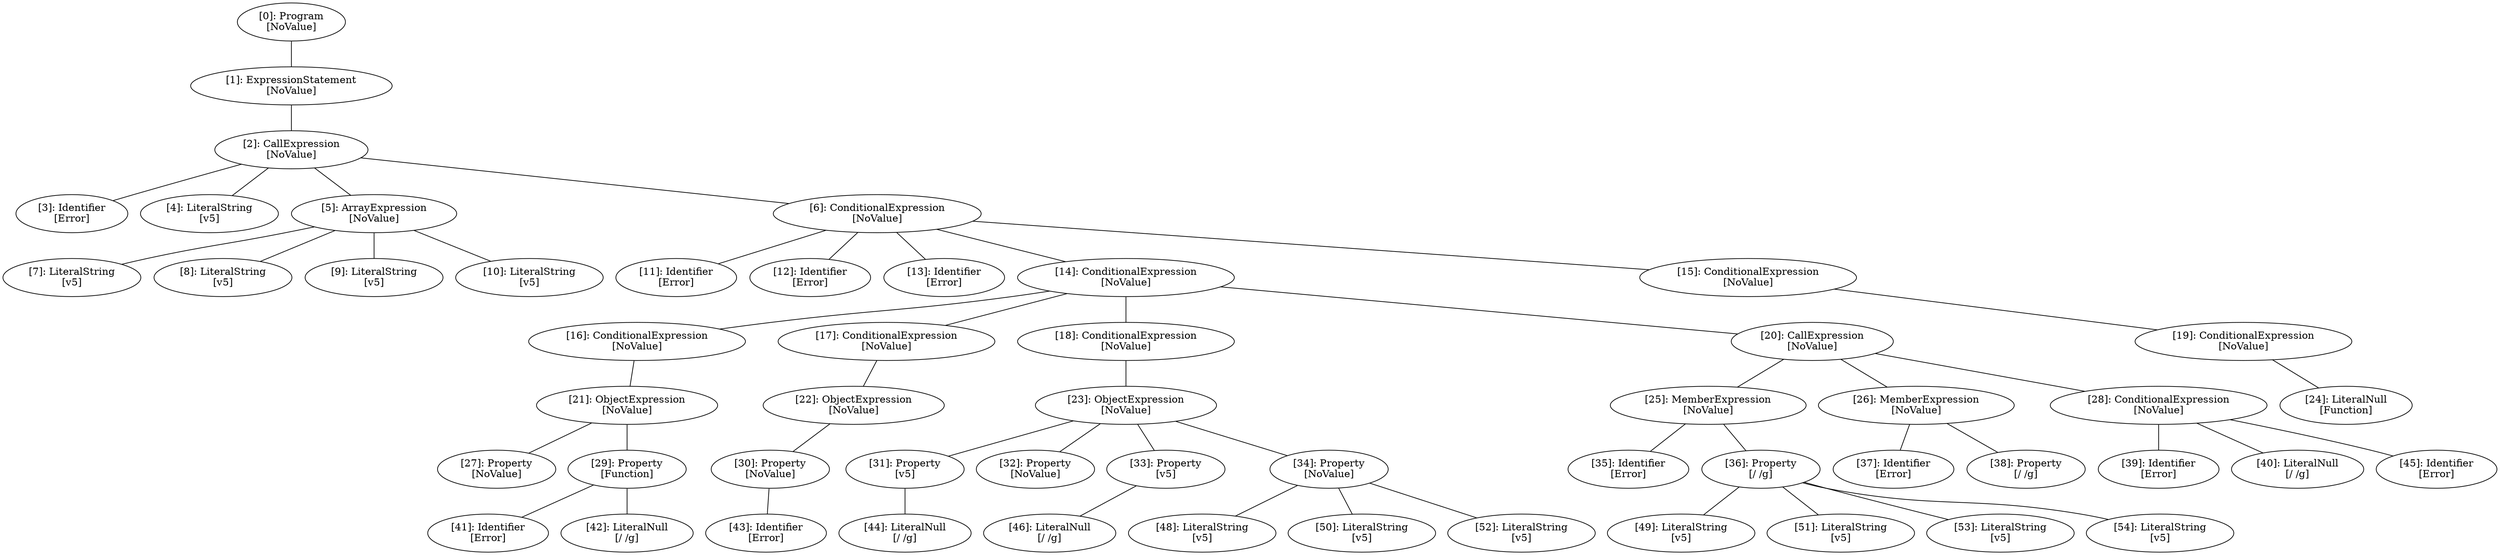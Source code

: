 // Result
graph {
	0 [label="[0]: Program
[NoValue]"]
	1 [label="[1]: ExpressionStatement
[NoValue]"]
	2 [label="[2]: CallExpression
[NoValue]"]
	3 [label="[3]: Identifier
[Error]"]
	4 [label="[4]: LiteralString
[v5]"]
	5 [label="[5]: ArrayExpression
[NoValue]"]
	6 [label="[6]: ConditionalExpression
[NoValue]"]
	7 [label="[7]: LiteralString
[v5]"]
	8 [label="[8]: LiteralString
[v5]"]
	9 [label="[9]: LiteralString
[v5]"]
	10 [label="[10]: LiteralString
[v5]"]
	11 [label="[11]: Identifier
[Error]"]
	12 [label="[12]: Identifier
[Error]"]
	13 [label="[13]: Identifier
[Error]"]
	14 [label="[14]: ConditionalExpression
[NoValue]"]
	15 [label="[15]: ConditionalExpression
[NoValue]"]
	16 [label="[16]: ConditionalExpression
[NoValue]"]
	17 [label="[17]: ConditionalExpression
[NoValue]"]
	18 [label="[18]: ConditionalExpression
[NoValue]"]
	19 [label="[19]: ConditionalExpression
[NoValue]"]
	20 [label="[20]: CallExpression
[NoValue]"]
	21 [label="[21]: ObjectExpression
[NoValue]"]
	22 [label="[22]: ObjectExpression
[NoValue]"]
	23 [label="[23]: ObjectExpression
[NoValue]"]
	24 [label="[24]: LiteralNull
[Function]"]
	25 [label="[25]: MemberExpression
[NoValue]"]
	26 [label="[26]: MemberExpression
[NoValue]"]
	27 [label="[27]: Property
[NoValue]"]
	28 [label="[28]: ConditionalExpression
[NoValue]"]
	29 [label="[29]: Property
[Function]"]
	30 [label="[30]: Property
[NoValue]"]
	31 [label="[31]: Property
[v5]"]
	32 [label="[32]: Property
[NoValue]"]
	33 [label="[33]: Property
[v5]"]
	34 [label="[34]: Property
[NoValue]"]
	35 [label="[35]: Identifier
[Error]"]
	36 [label="[36]: Property
[/ /g]"]
	37 [label="[37]: Identifier
[Error]"]
	38 [label="[38]: Property
[/ /g]"]
	39 [label="[39]: Identifier
[Error]"]
	40 [label="[40]: LiteralNull
[/ /g]"]
	41 [label="[41]: Identifier
[Error]"]
	42 [label="[42]: LiteralNull
[/ /g]"]
	43 [label="[43]: Identifier
[Error]"]
	44 [label="[44]: LiteralNull
[/ /g]"]
	45 [label="[45]: Identifier
[Error]"]
	46 [label="[46]: LiteralNull
[/ /g]"]
	48 [label="[48]: LiteralString
[v5]"]
	49 [label="[49]: LiteralString
[v5]"]
	50 [label="[50]: LiteralString
[v5]"]
	51 [label="[51]: LiteralString
[v5]"]
	52 [label="[52]: LiteralString
[v5]"]
	53 [label="[53]: LiteralString
[v5]"]
	54 [label="[54]: LiteralString
[v5]"]
	0 -- 1
	1 -- 2
	2 -- 3
	2 -- 4
	2 -- 5
	2 -- 6
	5 -- 7
	5 -- 8
	5 -- 9
	5 -- 10
	6 -- 11
	6 -- 12
	6 -- 13
	6 -- 14
	6 -- 15
	14 -- 16
	14 -- 17
	14 -- 18
	14 -- 20
	15 -- 19
	16 -- 21
	17 -- 22
	18 -- 23
	19 -- 24
	20 -- 25
	20 -- 26
	20 -- 28
	21 -- 27
	21 -- 29
	22 -- 30
	23 -- 31
	23 -- 32
	23 -- 33
	23 -- 34
	25 -- 35
	25 -- 36
	26 -- 37
	26 -- 38
	28 -- 39
	28 -- 40
	28 -- 45
	29 -- 41
	29 -- 42
	30 -- 43
	31 -- 44
	33 -- 46
	34 -- 48
	34 -- 50
	34 -- 52
	36 -- 49
	36 -- 51
	36 -- 53
	36 -- 54
}

